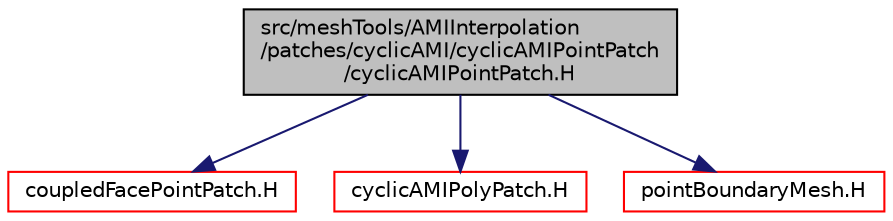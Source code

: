 digraph "src/meshTools/AMIInterpolation/patches/cyclicAMI/cyclicAMIPointPatch/cyclicAMIPointPatch.H"
{
  bgcolor="transparent";
  edge [fontname="Helvetica",fontsize="10",labelfontname="Helvetica",labelfontsize="10"];
  node [fontname="Helvetica",fontsize="10",shape=record];
  Node1 [label="src/meshTools/AMIInterpolation\l/patches/cyclicAMI/cyclicAMIPointPatch\l/cyclicAMIPointPatch.H",height=0.2,width=0.4,color="black", fillcolor="grey75", style="filled", fontcolor="black"];
  Node1 -> Node2 [color="midnightblue",fontsize="10",style="solid",fontname="Helvetica"];
  Node2 [label="coupledFacePointPatch.H",height=0.2,width=0.4,color="red",URL="$a08611.html"];
  Node1 -> Node3 [color="midnightblue",fontsize="10",style="solid",fontname="Helvetica"];
  Node3 [label="cyclicAMIPolyPatch.H",height=0.2,width=0.4,color="red",URL="$a07243.html"];
  Node1 -> Node4 [color="midnightblue",fontsize="10",style="solid",fontname="Helvetica"];
  Node4 [label="pointBoundaryMesh.H",height=0.2,width=0.4,color="red",URL="$a08578.html"];
}
